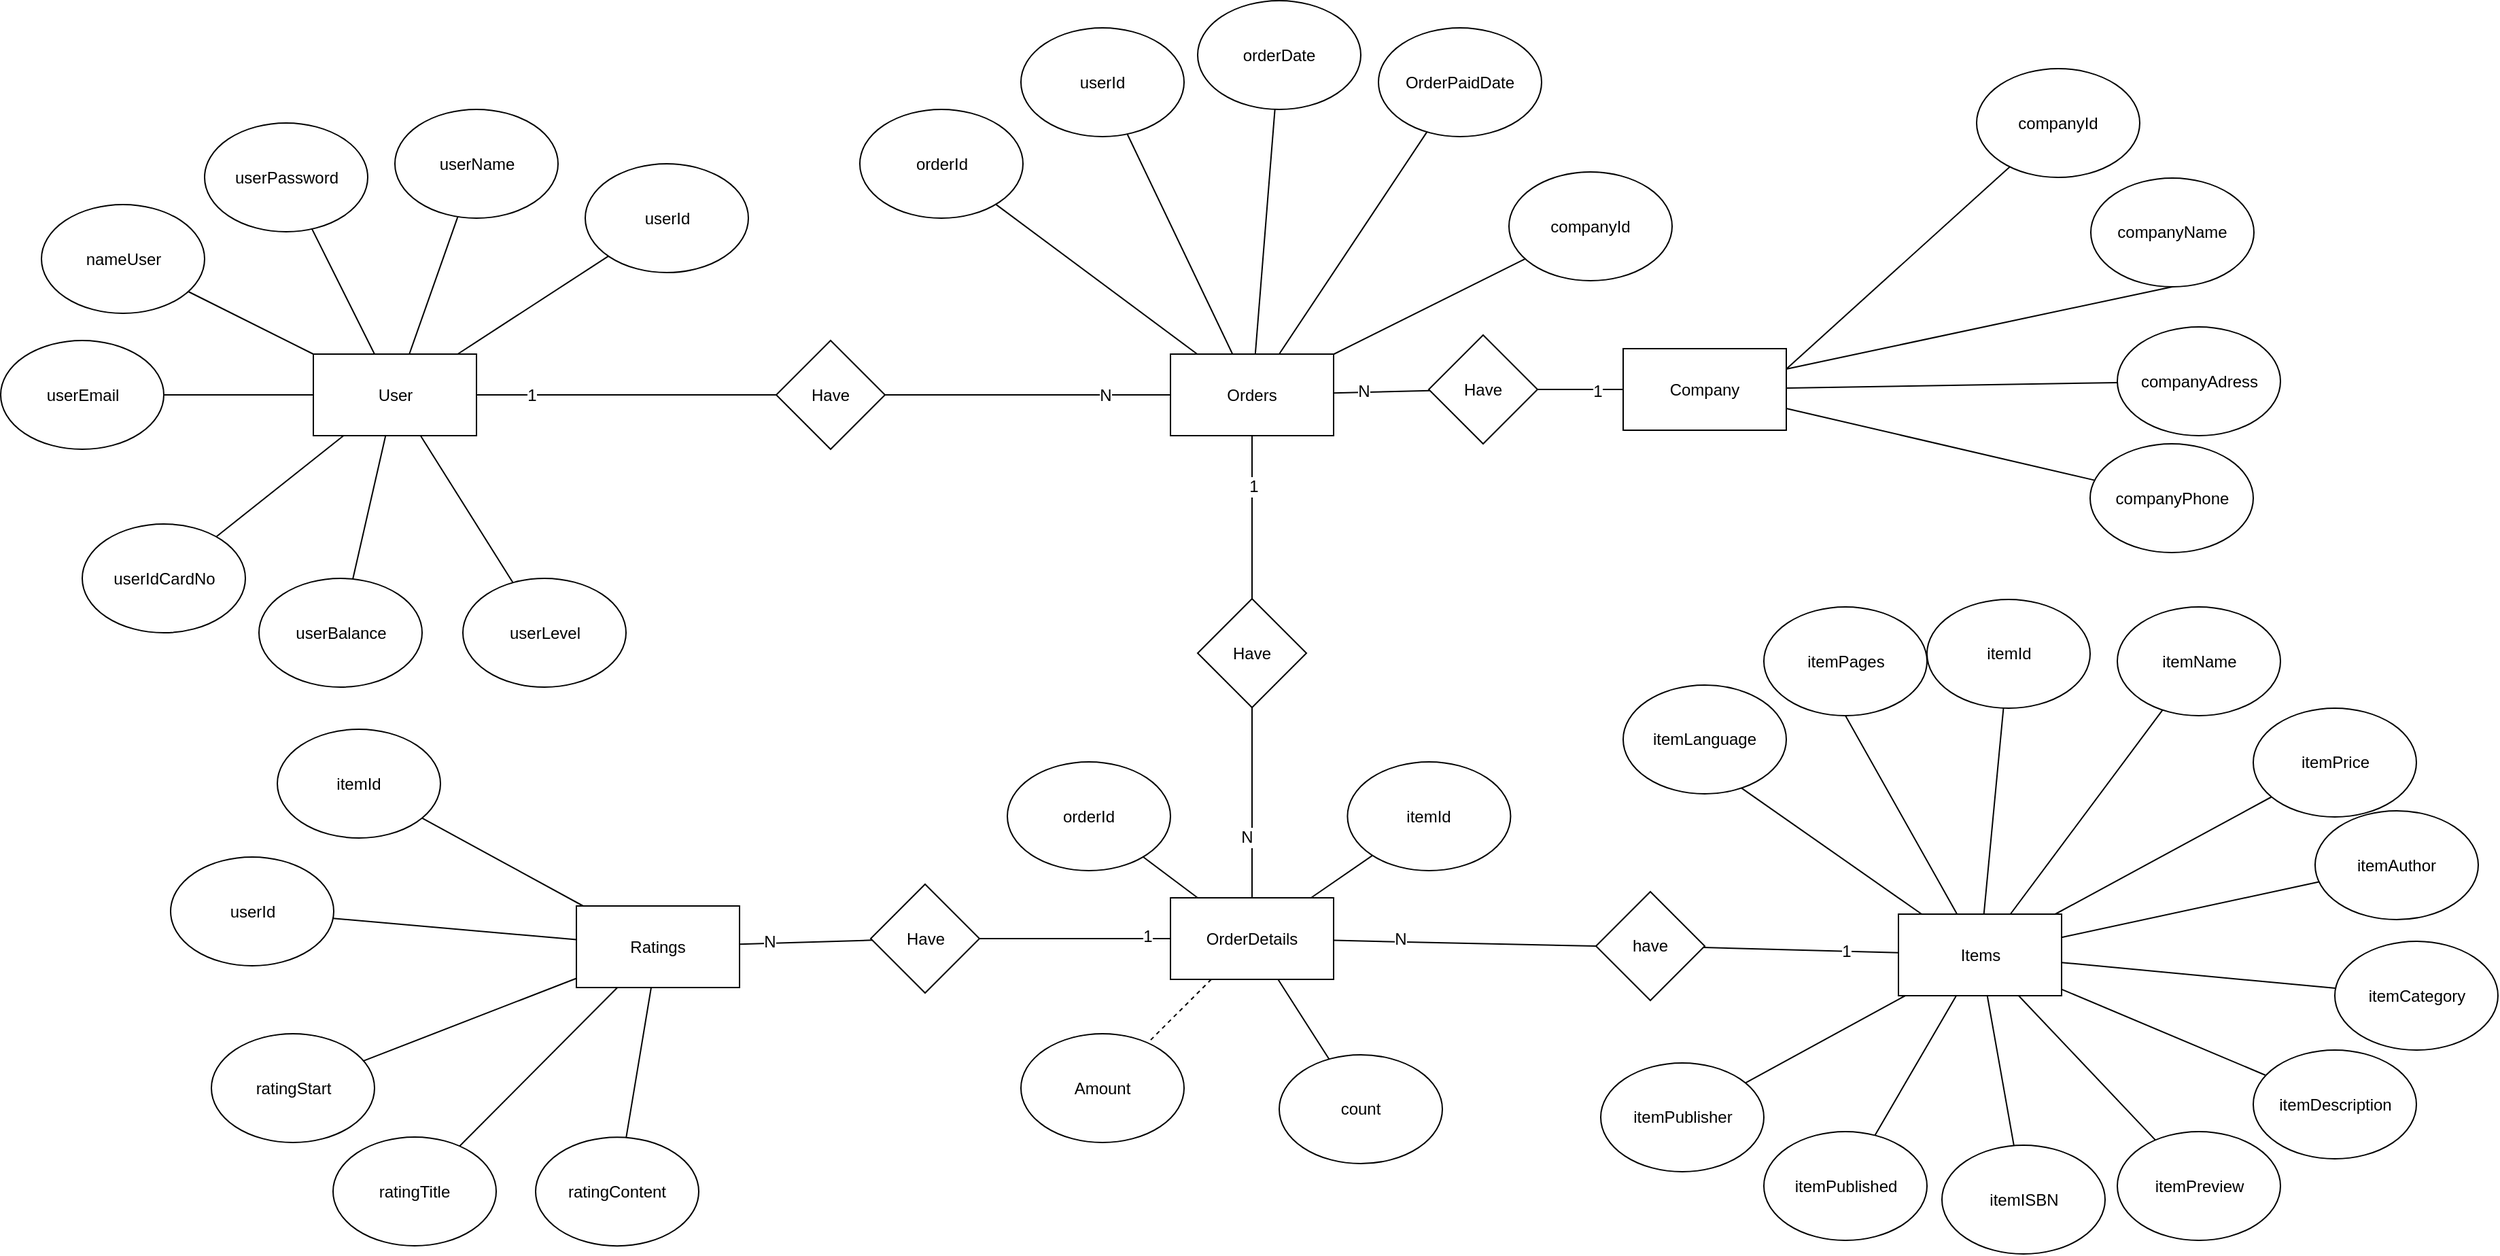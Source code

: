 <mxfile version="10.6.6" type="device"><diagram id="B8fjdtx8XUuWBiJUuwN5" name="Page-1"><mxGraphModel dx="2818" dy="2269" grid="1" gridSize="10" guides="1" tooltips="1" connect="1" arrows="1" fold="1" page="1" pageScale="1" pageWidth="827" pageHeight="1169" math="0" shadow="0"><root><mxCell id="0"/><mxCell id="1" parent="0"/><mxCell id="LwxiWS-IIAqCvhy7_PA3-1" value="Items" style="rounded=0;whiteSpace=wrap;html=1;" parent="1" vertex="1"><mxGeometry x="632.5" y="-387.5" width="120" height="60" as="geometry"/></mxCell><mxCell id="LwxiWS-IIAqCvhy7_PA3-8" value="itemPublisher&lt;br&gt;" style="ellipse;whiteSpace=wrap;html=1;" parent="1" vertex="1"><mxGeometry x="413.5" y="-278" width="120" height="80" as="geometry"/></mxCell><mxCell id="LwxiWS-IIAqCvhy7_PA3-9" value="itemPreview" style="ellipse;whiteSpace=wrap;html=1;" parent="1" vertex="1"><mxGeometry x="793.5" y="-227.5" width="120" height="80" as="geometry"/></mxCell><mxCell id="LwxiWS-IIAqCvhy7_PA3-21" value="itemPrice" style="ellipse;whiteSpace=wrap;html=1;" parent="1" vertex="1"><mxGeometry x="893.5" y="-539" width="120" height="80" as="geometry"/></mxCell><mxCell id="LwxiWS-IIAqCvhy7_PA3-22" value="itemDescription" style="ellipse;whiteSpace=wrap;html=1;" parent="1" vertex="1"><mxGeometry x="893.5" y="-287.5" width="120" height="80" as="geometry"/></mxCell><mxCell id="LwxiWS-IIAqCvhy7_PA3-23" value="itemAuthor" style="ellipse;whiteSpace=wrap;html=1;" parent="1" vertex="1"><mxGeometry x="939" y="-463.5" width="120" height="80" as="geometry"/></mxCell><mxCell id="LwxiWS-IIAqCvhy7_PA3-24" value="itemPublished" style="ellipse;whiteSpace=wrap;html=1;" parent="1" vertex="1"><mxGeometry x="533.5" y="-227.5" width="120" height="80" as="geometry"/></mxCell><mxCell id="LwxiWS-IIAqCvhy7_PA3-25" value="itemPages" style="ellipse;whiteSpace=wrap;html=1;" parent="1" vertex="1"><mxGeometry x="533.5" y="-613.5" width="120" height="80" as="geometry"/></mxCell><mxCell id="LwxiWS-IIAqCvhy7_PA3-26" value="itemISBN" style="ellipse;whiteSpace=wrap;html=1;" parent="1" vertex="1"><mxGeometry x="664.5" y="-217.5" width="120" height="80" as="geometry"/></mxCell><mxCell id="LwxiWS-IIAqCvhy7_PA3-27" value="itemLanguage" style="ellipse;whiteSpace=wrap;html=1;" parent="1" vertex="1"><mxGeometry x="430" y="-556" width="120" height="80" as="geometry"/></mxCell><mxCell id="LwxiWS-IIAqCvhy7_PA3-28" value="itemCategory" style="ellipse;whiteSpace=wrap;html=1;" parent="1" vertex="1"><mxGeometry x="953.5" y="-367.5" width="120" height="80" as="geometry"/></mxCell><mxCell id="LwxiWS-IIAqCvhy7_PA3-29" value="itemName" style="ellipse;whiteSpace=wrap;html=1;" parent="1" vertex="1"><mxGeometry x="793.5" y="-613.5" width="120" height="80" as="geometry"/></mxCell><mxCell id="LwxiWS-IIAqCvhy7_PA3-34" value="User" style="rounded=0;whiteSpace=wrap;html=1;" parent="1" vertex="1"><mxGeometry x="-533.5" y="-799.5" width="120" height="60" as="geometry"/></mxCell><mxCell id="LwxiWS-IIAqCvhy7_PA3-36" value="userEmail" style="ellipse;whiteSpace=wrap;html=1;" parent="1" vertex="1"><mxGeometry x="-763.5" y="-809.5" width="120" height="80" as="geometry"/></mxCell><mxCell id="LwxiWS-IIAqCvhy7_PA3-44" value="userPassword" style="ellipse;whiteSpace=wrap;html=1;" parent="1" vertex="1"><mxGeometry x="-613.5" y="-969.5" width="120" height="80" as="geometry"/></mxCell><mxCell id="LwxiWS-IIAqCvhy7_PA3-50" value="userId" style="ellipse;whiteSpace=wrap;html=1;" parent="1" vertex="1"><mxGeometry x="-333.5" y="-939.5" width="120" height="80" as="geometry"/></mxCell><mxCell id="LwxiWS-IIAqCvhy7_PA3-51" value="userName" style="ellipse;whiteSpace=wrap;html=1;" parent="1" vertex="1"><mxGeometry x="-473.5" y="-979.5" width="120" height="80" as="geometry"/></mxCell><mxCell id="LwxiWS-IIAqCvhy7_PA3-78" value="Orders" style="rounded=0;whiteSpace=wrap;html=1;" parent="1" vertex="1"><mxGeometry x="97" y="-799.5" width="120" height="60" as="geometry"/></mxCell><mxCell id="LwxiWS-IIAqCvhy7_PA3-90" value="Amount" style="ellipse;whiteSpace=wrap;html=1;" parent="1" vertex="1"><mxGeometry x="-13" y="-299.5" width="120" height="80" as="geometry"/></mxCell><mxCell id="LwxiWS-IIAqCvhy7_PA3-94" value="orderDate" style="ellipse;whiteSpace=wrap;html=1;" parent="1" vertex="1"><mxGeometry x="117" y="-1059.5" width="120" height="80" as="geometry"/></mxCell><mxCell id="LwxiWS-IIAqCvhy7_PA3-95" value="orderId" style="ellipse;whiteSpace=wrap;html=1;" parent="1" vertex="1"><mxGeometry x="-131.5" y="-979.5" width="120" height="80" as="geometry"/></mxCell><mxCell id="LwxiWS-IIAqCvhy7_PA3-98" value="itemId" style="ellipse;whiteSpace=wrap;html=1;" parent="1" vertex="1"><mxGeometry x="653.5" y="-619" width="120" height="80" as="geometry"/></mxCell><mxCell id="1ZZPjtE2MYIxebll1UgH-1" value="" style="endArrow=none;html=1;" parent="1" source="1ZZPjtE2MYIxebll1UgH-4" target="LwxiWS-IIAqCvhy7_PA3-34" edge="1"><mxGeometry width="50" height="50" relative="1" as="geometry"><mxPoint x="-153" y="-559.5" as="sourcePoint"/><mxPoint x="-283" y="-199.5" as="targetPoint"/></mxGeometry></mxCell><mxCell id="1ZZPjtE2MYIxebll1UgH-6" value="1" style="text;html=1;resizable=0;points=[];align=center;verticalAlign=middle;labelBackgroundColor=#ffffff;" parent="1ZZPjtE2MYIxebll1UgH-1" vertex="1" connectable="0"><mxGeometry x="0.525" y="6" relative="1" as="geometry"><mxPoint x="-12" y="-6" as="offset"/></mxGeometry></mxCell><mxCell id="1ZZPjtE2MYIxebll1UgH-4" value="Have" style="rhombus;whiteSpace=wrap;html=1;" parent="1" vertex="1"><mxGeometry x="-193" y="-809.5" width="80" height="80" as="geometry"/></mxCell><mxCell id="1ZZPjtE2MYIxebll1UgH-5" value="" style="endArrow=none;html=1;entryX=1;entryY=0.5;entryDx=0;entryDy=0;exitX=0;exitY=0.5;exitDx=0;exitDy=0;" parent="1" source="LwxiWS-IIAqCvhy7_PA3-78" target="1ZZPjtE2MYIxebll1UgH-4" edge="1"><mxGeometry width="50" height="50" relative="1" as="geometry"><mxPoint x="187.143" y="-688.786" as="sourcePoint"/><mxPoint x="-370" y="-441.643" as="targetPoint"/></mxGeometry></mxCell><mxCell id="1ZZPjtE2MYIxebll1UgH-7" value="N" style="text;html=1;resizable=0;points=[];align=center;verticalAlign=middle;labelBackgroundColor=#ffffff;" parent="1ZZPjtE2MYIxebll1UgH-5" vertex="1" connectable="0"><mxGeometry x="-0.537" relative="1" as="geometry"><mxPoint as="offset"/></mxGeometry></mxCell><mxCell id="RCoCI-62YOv6wNdzBF7K-1" value="" style="endArrow=none;html=1;" parent="1" source="LwxiWS-IIAqCvhy7_PA3-34" target="LwxiWS-IIAqCvhy7_PA3-50" edge="1"><mxGeometry width="50" height="50" relative="1" as="geometry"><mxPoint x="-353.5" y="-449.5" as="sourcePoint"/><mxPoint x="-303.5" y="-499.5" as="targetPoint"/></mxGeometry></mxCell><mxCell id="RCoCI-62YOv6wNdzBF7K-2" value="" style="endArrow=none;html=1;" parent="1" source="LwxiWS-IIAqCvhy7_PA3-34" target="LwxiWS-IIAqCvhy7_PA3-51" edge="1"><mxGeometry width="50" height="50" relative="1" as="geometry"><mxPoint x="-258.5" y="-444.5" as="sourcePoint"/><mxPoint x="-249" y="-494.5" as="targetPoint"/></mxGeometry></mxCell><mxCell id="RCoCI-62YOv6wNdzBF7K-3" value="" style="endArrow=none;html=1;" parent="1" source="LwxiWS-IIAqCvhy7_PA3-34" target="LwxiWS-IIAqCvhy7_PA3-44" edge="1"><mxGeometry width="50" height="50" relative="1" as="geometry"><mxPoint x="-248.5" y="-429.559" as="sourcePoint"/><mxPoint x="-248.5" y="-549.559" as="targetPoint"/></mxGeometry></mxCell><mxCell id="RCoCI-62YOv6wNdzBF7K-43" value="" style="endArrow=none;html=1;exitX=0.5;exitY=1;exitDx=0;exitDy=0;" parent="1" source="LwxiWS-IIAqCvhy7_PA3-25" target="LwxiWS-IIAqCvhy7_PA3-1" edge="1"><mxGeometry width="50" height="50" relative="1" as="geometry"><mxPoint x="365.369" y="-442.915" as="sourcePoint"/><mxPoint x="-379" y="-497.5" as="targetPoint"/></mxGeometry></mxCell><mxCell id="RCoCI-62YOv6wNdzBF7K-44" value="" style="endArrow=none;html=1;" parent="1" source="LwxiWS-IIAqCvhy7_PA3-24" target="LwxiWS-IIAqCvhy7_PA3-1" edge="1"><mxGeometry width="50" height="50" relative="1" as="geometry"><mxPoint x="-429" y="-447.5" as="sourcePoint"/><mxPoint x="-379" y="-497.5" as="targetPoint"/></mxGeometry></mxCell><mxCell id="RCoCI-62YOv6wNdzBF7K-45" value="" style="endArrow=none;html=1;" parent="1" source="LwxiWS-IIAqCvhy7_PA3-8" target="LwxiWS-IIAqCvhy7_PA3-1" edge="1"><mxGeometry width="50" height="50" relative="1" as="geometry"><mxPoint x="-429" y="-447.5" as="sourcePoint"/><mxPoint x="-379" y="-497.5" as="targetPoint"/></mxGeometry></mxCell><mxCell id="RCoCI-62YOv6wNdzBF7K-46" value="" style="endArrow=none;html=1;" parent="1" source="LwxiWS-IIAqCvhy7_PA3-23" target="LwxiWS-IIAqCvhy7_PA3-1" edge="1"><mxGeometry width="50" height="50" relative="1" as="geometry"><mxPoint x="-429" y="-447.5" as="sourcePoint"/><mxPoint x="-379" y="-497.5" as="targetPoint"/></mxGeometry></mxCell><mxCell id="RCoCI-62YOv6wNdzBF7K-47" value="" style="endArrow=none;html=1;" parent="1" source="LwxiWS-IIAqCvhy7_PA3-98" target="LwxiWS-IIAqCvhy7_PA3-1" edge="1"><mxGeometry width="50" height="50" relative="1" as="geometry"><mxPoint x="-429" y="-447.5" as="sourcePoint"/><mxPoint x="-379" y="-497.5" as="targetPoint"/></mxGeometry></mxCell><mxCell id="RCoCI-62YOv6wNdzBF7K-48" value="" style="endArrow=none;html=1;entryX=0.726;entryY=0.948;entryDx=0;entryDy=0;entryPerimeter=0;" parent="1" source="LwxiWS-IIAqCvhy7_PA3-1" target="LwxiWS-IIAqCvhy7_PA3-27" edge="1"><mxGeometry width="50" height="50" relative="1" as="geometry"><mxPoint x="-429" y="-447.5" as="sourcePoint"/><mxPoint x="379.452" y="-349.108" as="targetPoint"/></mxGeometry></mxCell><mxCell id="RCoCI-62YOv6wNdzBF7K-49" value="" style="endArrow=none;html=1;" parent="1" source="LwxiWS-IIAqCvhy7_PA3-1" target="LwxiWS-IIAqCvhy7_PA3-26" edge="1"><mxGeometry width="50" height="50" relative="1" as="geometry"><mxPoint x="-429" y="-447.5" as="sourcePoint"/><mxPoint x="-218.5" y="-887.5" as="targetPoint"/></mxGeometry></mxCell><mxCell id="RCoCI-62YOv6wNdzBF7K-50" value="" style="endArrow=none;html=1;" parent="1" source="LwxiWS-IIAqCvhy7_PA3-28" target="LwxiWS-IIAqCvhy7_PA3-1" edge="1"><mxGeometry width="50" height="50" relative="1" as="geometry"><mxPoint x="-129" y="-907.5" as="sourcePoint"/><mxPoint x="-105.5" y="-867.5" as="targetPoint"/></mxGeometry></mxCell><mxCell id="RCoCI-62YOv6wNdzBF7K-52" value="" style="endArrow=none;html=1;" parent="1" source="LwxiWS-IIAqCvhy7_PA3-21" target="LwxiWS-IIAqCvhy7_PA3-1" edge="1"><mxGeometry width="50" height="50" relative="1" as="geometry"><mxPoint x="81" y="-927.5" as="sourcePoint"/><mxPoint x="-379" y="-497.5" as="targetPoint"/></mxGeometry></mxCell><mxCell id="RCoCI-62YOv6wNdzBF7K-57" value="" style="endArrow=none;html=1;" parent="1" source="LwxiWS-IIAqCvhy7_PA3-94" target="LwxiWS-IIAqCvhy7_PA3-78" edge="1"><mxGeometry width="50" height="50" relative="1" as="geometry"><mxPoint x="37" y="-689.5" as="sourcePoint"/><mxPoint x="157" y="-639.5" as="targetPoint"/></mxGeometry></mxCell><mxCell id="RCoCI-62YOv6wNdzBF7K-59" value="" style="endArrow=none;html=1;" parent="1" source="LwxiWS-IIAqCvhy7_PA3-95" target="LwxiWS-IIAqCvhy7_PA3-78" edge="1"><mxGeometry width="50" height="50" relative="1" as="geometry"><mxPoint x="337" y="-719.5" as="sourcePoint"/><mxPoint x="237" y="-474.5" as="targetPoint"/></mxGeometry></mxCell><mxCell id="RCoCI-62YOv6wNdzBF7K-64" value="OrderDetails" style="rounded=0;whiteSpace=wrap;html=1;" parent="1" vertex="1"><mxGeometry x="97" y="-399.5" width="120" height="60" as="geometry"/></mxCell><mxCell id="RCoCI-62YOv6wNdzBF7K-68" value="itemId" style="ellipse;whiteSpace=wrap;html=1;" parent="1" vertex="1"><mxGeometry x="227.206" y="-499.5" width="120" height="80" as="geometry"/></mxCell><mxCell id="RCoCI-62YOv6wNdzBF7K-69" value="count" style="ellipse;whiteSpace=wrap;html=1;" parent="1" vertex="1"><mxGeometry x="177" y="-284" width="120" height="80" as="geometry"/></mxCell><mxCell id="RCoCI-62YOv6wNdzBF7K-74" value="orderId&lt;br&gt;" style="ellipse;whiteSpace=wrap;html=1;" parent="1" vertex="1"><mxGeometry x="-23" y="-499.5" width="120" height="80" as="geometry"/></mxCell><mxCell id="RCoCI-62YOv6wNdzBF7K-86" value="" style="endArrow=none;html=1;" parent="1" source="RCoCI-62YOv6wNdzBF7K-74" target="RCoCI-62YOv6wNdzBF7K-64" edge="1"><mxGeometry width="50" height="50" relative="1" as="geometry"><mxPoint x="-4.5" y="-224.5" as="sourcePoint"/><mxPoint x="-314.5" y="205.5" as="targetPoint"/></mxGeometry></mxCell><mxCell id="RCoCI-62YOv6wNdzBF7K-87" value="" style="endArrow=none;html=1;" parent="1" source="RCoCI-62YOv6wNdzBF7K-68" target="RCoCI-62YOv6wNdzBF7K-64" edge="1"><mxGeometry width="50" height="50" relative="1" as="geometry"><mxPoint x="145.5" y="-224.5" as="sourcePoint"/><mxPoint x="-314.5" y="205.5" as="targetPoint"/></mxGeometry></mxCell><mxCell id="RCoCI-62YOv6wNdzBF7K-101" value="have&lt;br&gt;" style="rhombus;whiteSpace=wrap;html=1;" parent="1" vertex="1"><mxGeometry x="410" y="-404" width="80" height="80" as="geometry"/></mxCell><mxCell id="P0OIAVo2PdF__6p0k3uB-4" value="" style="endArrow=none;html=1;" parent="1" source="LwxiWS-IIAqCvhy7_PA3-9" target="LwxiWS-IIAqCvhy7_PA3-1" edge="1"><mxGeometry width="50" height="50" relative="1" as="geometry"><mxPoint x="-508.5" y="-687.5" as="sourcePoint"/><mxPoint x="-458.5" y="-737.5" as="targetPoint"/></mxGeometry></mxCell><mxCell id="P0OIAVo2PdF__6p0k3uB-5" value="" style="endArrow=none;html=1;" parent="1" source="LwxiWS-IIAqCvhy7_PA3-1" target="LwxiWS-IIAqCvhy7_PA3-29" edge="1"><mxGeometry width="50" height="50" relative="1" as="geometry"><mxPoint x="-418.5" y="-737.5" as="sourcePoint"/><mxPoint x="-29" y="-967.5" as="targetPoint"/></mxGeometry></mxCell><mxCell id="P0OIAVo2PdF__6p0k3uB-11" value="" style="endArrow=none;html=1;exitX=0;exitY=0.5;exitDx=0;exitDy=0;" parent="1" source="RCoCI-62YOv6wNdzBF7K-101" target="RCoCI-62YOv6wNdzBF7K-64" edge="1"><mxGeometry width="50" height="50" relative="1" as="geometry"><mxPoint x="-123" y="-259.5" as="sourcePoint"/><mxPoint x="-73" y="-309.5" as="targetPoint"/></mxGeometry></mxCell><mxCell id="P0OIAVo2PdF__6p0k3uB-15" value="N" style="text;html=1;resizable=0;points=[];align=center;verticalAlign=middle;labelBackgroundColor=#ffffff;" parent="P0OIAVo2PdF__6p0k3uB-11" vertex="1" connectable="0"><mxGeometry x="0.491" y="-2" relative="1" as="geometry"><mxPoint as="offset"/></mxGeometry></mxCell><mxCell id="P0OIAVo2PdF__6p0k3uB-13" value="" style="endArrow=none;html=1;" parent="1" source="LwxiWS-IIAqCvhy7_PA3-1" target="RCoCI-62YOv6wNdzBF7K-101" edge="1"><mxGeometry width="50" height="50" relative="1" as="geometry"><mxPoint x="887" y="-524" as="sourcePoint"/><mxPoint x="937" y="-574" as="targetPoint"/></mxGeometry></mxCell><mxCell id="radlek5F_pTzeYjUB57Z-2" value="1" style="text;html=1;resizable=0;points=[];align=center;verticalAlign=middle;labelBackgroundColor=#ffffff;" vertex="1" connectable="0" parent="P0OIAVo2PdF__6p0k3uB-13"><mxGeometry x="-0.497" y="4" relative="1" as="geometry"><mxPoint x="-3" y="-4" as="offset"/></mxGeometry></mxCell><mxCell id="P0OIAVo2PdF__6p0k3uB-14" value="" style="endArrow=none;html=1;" parent="1" source="RCoCI-62YOv6wNdzBF7K-69" target="RCoCI-62YOv6wNdzBF7K-64" edge="1"><mxGeometry width="50" height="50" relative="1" as="geometry"><mxPoint x="-273" y="-329.5" as="sourcePoint"/><mxPoint x="-233" y="-369.5" as="targetPoint"/></mxGeometry></mxCell><mxCell id="P0OIAVo2PdF__6p0k3uB-22" value="" style="endArrow=none;dashed=1;html=1;" parent="1" source="RCoCI-62YOv6wNdzBF7K-64" target="LwxiWS-IIAqCvhy7_PA3-90" edge="1"><mxGeometry width="50" height="50" relative="1" as="geometry"><mxPoint x="287" y="-689.5" as="sourcePoint"/><mxPoint x="337" y="-739.5" as="targetPoint"/></mxGeometry></mxCell><mxCell id="P0OIAVo2PdF__6p0k3uB-23" value="" style="endArrow=none;html=1;" parent="1" source="LwxiWS-IIAqCvhy7_PA3-1" target="LwxiWS-IIAqCvhy7_PA3-22" edge="1"><mxGeometry width="50" height="50" relative="1" as="geometry"><mxPoint x="41.5" y="-857.5" as="sourcePoint"/><mxPoint x="91.5" y="-907.5" as="targetPoint"/></mxGeometry></mxCell><mxCell id="P0OIAVo2PdF__6p0k3uB-25" value="Have" style="rhombus;whiteSpace=wrap;html=1;" parent="1" vertex="1"><mxGeometry x="117" y="-619.5" width="80" height="80" as="geometry"/></mxCell><mxCell id="P0OIAVo2PdF__6p0k3uB-26" value="" style="endArrow=none;html=1;" parent="1" source="P0OIAVo2PdF__6p0k3uB-25" target="LwxiWS-IIAqCvhy7_PA3-78" edge="1"><mxGeometry width="50" height="50" relative="1" as="geometry"><mxPoint x="147" y="-639.5" as="sourcePoint"/><mxPoint x="197" y="-689.5" as="targetPoint"/></mxGeometry></mxCell><mxCell id="P0OIAVo2PdF__6p0k3uB-29" value="1" style="text;html=1;resizable=0;points=[];align=center;verticalAlign=middle;labelBackgroundColor=#ffffff;" parent="P0OIAVo2PdF__6p0k3uB-26" vertex="1" connectable="0"><mxGeometry x="0.375" y="-1" relative="1" as="geometry"><mxPoint as="offset"/></mxGeometry></mxCell><mxCell id="P0OIAVo2PdF__6p0k3uB-27" value="" style="endArrow=none;html=1;" parent="1" source="RCoCI-62YOv6wNdzBF7K-64" target="P0OIAVo2PdF__6p0k3uB-25" edge="1"><mxGeometry width="50" height="50" relative="1" as="geometry"><mxPoint x="337" y="-379.5" as="sourcePoint"/><mxPoint x="317" y="-519.5" as="targetPoint"/></mxGeometry></mxCell><mxCell id="P0OIAVo2PdF__6p0k3uB-30" value="N" style="text;html=1;resizable=0;points=[];align=center;verticalAlign=middle;labelBackgroundColor=#ffffff;" parent="P0OIAVo2PdF__6p0k3uB-27" vertex="1" connectable="0"><mxGeometry x="-0.407" y="4" relative="1" as="geometry"><mxPoint x="-0.5" y="-3" as="offset"/></mxGeometry></mxCell><mxCell id="0nqi2Ube4NkctoNlduHj-3" value="OrderPaidDate" style="ellipse;whiteSpace=wrap;html=1;" parent="1" vertex="1"><mxGeometry x="250" y="-1039.5" width="120" height="80" as="geometry"/></mxCell><mxCell id="0nqi2Ube4NkctoNlduHj-4" value="" style="endArrow=none;html=1;" parent="1" source="LwxiWS-IIAqCvhy7_PA3-78" target="0nqi2Ube4NkctoNlduHj-3" edge="1"><mxGeometry width="50" height="50" relative="1" as="geometry"><mxPoint x="267" y="-757.506" as="sourcePoint"/><mxPoint x="457.5" y="-634.5" as="targetPoint"/></mxGeometry></mxCell><mxCell id="0nqi2Ube4NkctoNlduHj-17" value="userLevel" style="ellipse;whiteSpace=wrap;html=1;" parent="1" vertex="1"><mxGeometry x="-423.5" y="-634.5" width="120" height="80" as="geometry"/></mxCell><mxCell id="0nqi2Ube4NkctoNlduHj-18" value="" style="endArrow=none;html=1;" parent="1" source="LwxiWS-IIAqCvhy7_PA3-34" target="0nqi2Ube4NkctoNlduHj-17" edge="1"><mxGeometry width="50" height="50" relative="1" as="geometry"><mxPoint x="-523.5" y="-749.9" as="sourcePoint"/><mxPoint x="-655.157" y="-728.835" as="targetPoint"/></mxGeometry></mxCell><mxCell id="cDNMXbCX-yQ1hIqNWgTa-1" value="" style="endArrow=none;html=1;" parent="1" source="LwxiWS-IIAqCvhy7_PA3-34" target="LwxiWS-IIAqCvhy7_PA3-36" edge="1"><mxGeometry width="50" height="50" relative="1" as="geometry"><mxPoint x="-483.5" y="-839.5" as="sourcePoint"/><mxPoint x="-433.5" y="-889.5" as="targetPoint"/></mxGeometry></mxCell><mxCell id="cDNMXbCX-yQ1hIqNWgTa-2" value="nameUser" style="ellipse;whiteSpace=wrap;html=1;" parent="1" vertex="1"><mxGeometry x="-733.5" y="-909.5" width="120" height="80" as="geometry"/></mxCell><mxCell id="cDNMXbCX-yQ1hIqNWgTa-3" value="" style="endArrow=none;html=1;" parent="1" source="LwxiWS-IIAqCvhy7_PA3-34" target="cDNMXbCX-yQ1hIqNWgTa-2" edge="1"><mxGeometry width="50" height="50" relative="1" as="geometry"><mxPoint x="-375.887" y="-799.5" as="sourcePoint"/><mxPoint x="-251.5" y="-879.5" as="targetPoint"/></mxGeometry></mxCell><mxCell id="cDNMXbCX-yQ1hIqNWgTa-4" value="userBalance" style="ellipse;whiteSpace=wrap;html=1;" parent="1" vertex="1"><mxGeometry x="-573.5" y="-634.5" width="120" height="80" as="geometry"/></mxCell><mxCell id="cDNMXbCX-yQ1hIqNWgTa-5" value="" style="endArrow=none;html=1;" parent="1" source="LwxiWS-IIAqCvhy7_PA3-34" target="cDNMXbCX-yQ1hIqNWgTa-4" edge="1"><mxGeometry width="50" height="50" relative="1" as="geometry"><mxPoint x="-357.964" y="-709.5" as="sourcePoint"/><mxPoint x="-514.657" y="-698.835" as="targetPoint"/></mxGeometry></mxCell><mxCell id="cDNMXbCX-yQ1hIqNWgTa-6" value="userIdCardNo" style="ellipse;whiteSpace=wrap;html=1;" parent="1" vertex="1"><mxGeometry x="-703.5" y="-674.5" width="120" height="80" as="geometry"/></mxCell><mxCell id="cDNMXbCX-yQ1hIqNWgTa-7" value="" style="endArrow=none;html=1;" parent="1" source="LwxiWS-IIAqCvhy7_PA3-34" target="cDNMXbCX-yQ1hIqNWgTa-6" edge="1"><mxGeometry width="50" height="50" relative="1" as="geometry"><mxPoint x="-338.571" y="-749.5" as="sourcePoint"/><mxPoint x="-383.157" y="-708.835" as="targetPoint"/></mxGeometry></mxCell><mxCell id="cDNMXbCX-yQ1hIqNWgTa-8" value="userId" style="ellipse;whiteSpace=wrap;html=1;" parent="1" vertex="1"><mxGeometry x="-13" y="-1039.5" width="120" height="80" as="geometry"/></mxCell><mxCell id="cDNMXbCX-yQ1hIqNWgTa-9" value="" style="endArrow=none;html=1;" parent="1" source="LwxiWS-IIAqCvhy7_PA3-78" target="cDNMXbCX-yQ1hIqNWgTa-8" edge="1"><mxGeometry width="50" height="50" relative="1" as="geometry"><mxPoint x="253.457" y="-729.5" as="sourcePoint"/><mxPoint x="534" y="-564.5" as="targetPoint"/></mxGeometry></mxCell><mxCell id="cDNMXbCX-yQ1hIqNWgTa-10" value="Company" style="rounded=0;whiteSpace=wrap;html=1;" parent="1" vertex="1"><mxGeometry x="430" y="-803.5" width="120" height="60" as="geometry"/></mxCell><mxCell id="cDNMXbCX-yQ1hIqNWgTa-11" value="companyAdress" style="ellipse;whiteSpace=wrap;html=1;" parent="1" vertex="1"><mxGeometry x="793.5" y="-819.5" width="120" height="80" as="geometry"/></mxCell><mxCell id="cDNMXbCX-yQ1hIqNWgTa-12" value="companyId" style="ellipse;whiteSpace=wrap;html=1;" parent="1" vertex="1"><mxGeometry x="690" y="-1009.5" width="120" height="80" as="geometry"/></mxCell><mxCell id="cDNMXbCX-yQ1hIqNWgTa-13" value="companyName" style="ellipse;whiteSpace=wrap;html=1;" parent="1" vertex="1"><mxGeometry x="774" y="-929" width="120" height="80" as="geometry"/></mxCell><mxCell id="cDNMXbCX-yQ1hIqNWgTa-14" value="" style="endArrow=none;html=1;entryX=1;entryY=0.25;entryDx=0;entryDy=0;" parent="1" source="cDNMXbCX-yQ1hIqNWgTa-12" target="cDNMXbCX-yQ1hIqNWgTa-10" edge="1"><mxGeometry width="50" height="50" relative="1" as="geometry"><mxPoint x="526" y="-634.5" as="sourcePoint"/><mxPoint x="646" y="-584.5" as="targetPoint"/></mxGeometry></mxCell><mxCell id="cDNMXbCX-yQ1hIqNWgTa-15" value="" style="endArrow=none;html=1;entryX=1;entryY=0.25;entryDx=0;entryDy=0;exitX=0.5;exitY=1;exitDx=0;exitDy=0;" parent="1" source="cDNMXbCX-yQ1hIqNWgTa-13" target="cDNMXbCX-yQ1hIqNWgTa-10" edge="1"><mxGeometry width="50" height="50" relative="1" as="geometry"><mxPoint x="826" y="-664.5" as="sourcePoint"/><mxPoint x="726" y="-419.5" as="targetPoint"/></mxGeometry></mxCell><mxCell id="cDNMXbCX-yQ1hIqNWgTa-17" value="companyPhone" style="ellipse;whiteSpace=wrap;html=1;" parent="1" vertex="1"><mxGeometry x="773.5" y="-733.5" width="120" height="80" as="geometry"/></mxCell><mxCell id="cDNMXbCX-yQ1hIqNWgTa-18" value="" style="endArrow=none;html=1;" parent="1" source="cDNMXbCX-yQ1hIqNWgTa-10" target="cDNMXbCX-yQ1hIqNWgTa-17" edge="1"><mxGeometry width="50" height="50" relative="1" as="geometry"><mxPoint x="756" y="-702.506" as="sourcePoint"/><mxPoint x="946.5" y="-579.5" as="targetPoint"/></mxGeometry></mxCell><mxCell id="cDNMXbCX-yQ1hIqNWgTa-21" value="" style="endArrow=none;html=1;" parent="1" source="cDNMXbCX-yQ1hIqNWgTa-10" target="cDNMXbCX-yQ1hIqNWgTa-11" edge="1"><mxGeometry width="50" height="50" relative="1" as="geometry"><mxPoint x="636.5" y="-824.5" as="sourcePoint"/><mxPoint x="686.5" y="-874.5" as="targetPoint"/></mxGeometry></mxCell><mxCell id="cDNMXbCX-yQ1hIqNWgTa-22" value="Have" style="rhombus;whiteSpace=wrap;html=1;" parent="1" vertex="1"><mxGeometry x="287" y="-813.5" width="80" height="80" as="geometry"/></mxCell><mxCell id="cDNMXbCX-yQ1hIqNWgTa-23" value="" style="endArrow=none;html=1;" parent="1" source="cDNMXbCX-yQ1hIqNWgTa-22" target="LwxiWS-IIAqCvhy7_PA3-78" edge="1"><mxGeometry width="50" height="50" relative="1" as="geometry"><mxPoint x="400" y="-779.5" as="sourcePoint"/><mxPoint x="424.132" y="-879.5" as="targetPoint"/></mxGeometry></mxCell><mxCell id="cDNMXbCX-yQ1hIqNWgTa-24" value="N" style="text;html=1;resizable=0;points=[];align=center;verticalAlign=middle;labelBackgroundColor=#ffffff;" parent="cDNMXbCX-yQ1hIqNWgTa-23" vertex="1" connectable="0"><mxGeometry x="0.375" y="-1" relative="1" as="geometry"><mxPoint as="offset"/></mxGeometry></mxCell><mxCell id="cDNMXbCX-yQ1hIqNWgTa-25" value="" style="endArrow=none;html=1;exitX=0;exitY=0.5;exitDx=0;exitDy=0;" parent="1" source="cDNMXbCX-yQ1hIqNWgTa-10" target="cDNMXbCX-yQ1hIqNWgTa-22" edge="1"><mxGeometry width="50" height="50" relative="1" as="geometry"><mxPoint x="586.295" y="-529.5" as="sourcePoint"/><mxPoint x="570" y="-659.5" as="targetPoint"/></mxGeometry></mxCell><mxCell id="cDNMXbCX-yQ1hIqNWgTa-26" value="1" style="text;html=1;resizable=0;points=[];align=center;verticalAlign=middle;labelBackgroundColor=#ffffff;" parent="cDNMXbCX-yQ1hIqNWgTa-25" vertex="1" connectable="0"><mxGeometry x="-0.407" y="4" relative="1" as="geometry"><mxPoint x="-0.5" y="-3" as="offset"/></mxGeometry></mxCell><mxCell id="q0Ns4YF4ctNwrWptymO3-1" value="Ratings" style="rounded=0;whiteSpace=wrap;html=1;" parent="1" vertex="1"><mxGeometry x="-340" y="-393.5" width="120" height="60" as="geometry"/></mxCell><mxCell id="q0Ns4YF4ctNwrWptymO3-4" value="ratingStart" style="ellipse;whiteSpace=wrap;html=1;" parent="1" vertex="1"><mxGeometry x="-608.5" y="-299.5" width="120" height="80" as="geometry"/></mxCell><mxCell id="q0Ns4YF4ctNwrWptymO3-6" value="&lt;span&gt;ratingTitle&lt;/span&gt;" style="ellipse;whiteSpace=wrap;html=1;" parent="1" vertex="1"><mxGeometry x="-519" y="-223.5" width="120" height="80" as="geometry"/></mxCell><mxCell id="q0Ns4YF4ctNwrWptymO3-11" value="ratingContent" style="ellipse;whiteSpace=wrap;html=1;" parent="1" vertex="1"><mxGeometry x="-370" y="-223.429" width="120" height="80" as="geometry"/></mxCell><mxCell id="q0Ns4YF4ctNwrWptymO3-12" value="itemId" style="ellipse;whiteSpace=wrap;html=1;" parent="1" vertex="1"><mxGeometry x="-560" y="-523.5" width="120" height="80" as="geometry"/></mxCell><mxCell id="q0Ns4YF4ctNwrWptymO3-13" value="userId" style="ellipse;whiteSpace=wrap;html=1;" parent="1" vertex="1"><mxGeometry x="-638.5" y="-429.5" width="120" height="80" as="geometry"/></mxCell><mxCell id="q0Ns4YF4ctNwrWptymO3-17" value="" style="endArrow=none;html=1;" parent="1" source="q0Ns4YF4ctNwrWptymO3-6" target="q0Ns4YF4ctNwrWptymO3-1" edge="1"><mxGeometry width="50" height="50" relative="1" as="geometry"><mxPoint x="-1381.5" y="-279.5" as="sourcePoint"/><mxPoint x="-1331.5" y="-329.5" as="targetPoint"/></mxGeometry></mxCell><mxCell id="q0Ns4YF4ctNwrWptymO3-18" value="" style="endArrow=none;html=1;" parent="1" source="q0Ns4YF4ctNwrWptymO3-13" target="q0Ns4YF4ctNwrWptymO3-1" edge="1"><mxGeometry width="50" height="50" relative="1" as="geometry"><mxPoint x="-1381.5" y="-279.5" as="sourcePoint"/><mxPoint x="-1331.5" y="-329.5" as="targetPoint"/></mxGeometry></mxCell><mxCell id="q0Ns4YF4ctNwrWptymO3-21" value="" style="endArrow=none;html=1;" parent="1" source="q0Ns4YF4ctNwrWptymO3-11" target="q0Ns4YF4ctNwrWptymO3-1" edge="1"><mxGeometry width="50" height="50" relative="1" as="geometry"><mxPoint x="-1081.5" y="-739.5" as="sourcePoint"/><mxPoint x="-1058" y="-699.5" as="targetPoint"/></mxGeometry></mxCell><mxCell id="q0Ns4YF4ctNwrWptymO3-22" value="" style="endArrow=none;html=1;" parent="1" source="q0Ns4YF4ctNwrWptymO3-4" target="q0Ns4YF4ctNwrWptymO3-1" edge="1"><mxGeometry width="50" height="50" relative="1" as="geometry"><mxPoint x="-871.5" y="-759.5" as="sourcePoint"/><mxPoint x="-1331.5" y="-329.5" as="targetPoint"/></mxGeometry></mxCell><mxCell id="q0Ns4YF4ctNwrWptymO3-24" value="" style="endArrow=none;html=1;" parent="1" source="q0Ns4YF4ctNwrWptymO3-1" target="q0Ns4YF4ctNwrWptymO3-12" edge="1"><mxGeometry width="50" height="50" relative="1" as="geometry"><mxPoint x="-1371" y="-569.5" as="sourcePoint"/><mxPoint x="-981.5" y="-799.5" as="targetPoint"/></mxGeometry></mxCell><mxCell id="q0Ns4YF4ctNwrWptymO3-26" value="" style="endArrow=none;html=1;" parent="1" source="q0Ns4YF4ctNwrWptymO3-27" target="q0Ns4YF4ctNwrWptymO3-1" edge="1"><mxGeometry width="50" height="50" relative="1" as="geometry"><mxPoint x="-593" y="-9.5" as="sourcePoint"/><mxPoint x="-543" y="-59.5" as="targetPoint"/></mxGeometry></mxCell><mxCell id="q0Ns4YF4ctNwrWptymO3-30" value="N" style="text;html=1;resizable=0;points=[];align=center;verticalAlign=middle;labelBackgroundColor=#ffffff;" parent="q0Ns4YF4ctNwrWptymO3-26" vertex="1" connectable="0"><mxGeometry x="0.556" y="-1" relative="1" as="geometry"><mxPoint as="offset"/></mxGeometry></mxCell><mxCell id="q0Ns4YF4ctNwrWptymO3-27" value="Have" style="rhombus;whiteSpace=wrap;html=1;" parent="1" vertex="1"><mxGeometry x="-123.5" y="-409.5" width="80" height="80" as="geometry"/></mxCell><mxCell id="q0Ns4YF4ctNwrWptymO3-28" value="" style="endArrow=none;html=1;" parent="1" source="q0Ns4YF4ctNwrWptymO3-27" target="RCoCI-62YOv6wNdzBF7K-64" edge="1"><mxGeometry width="50" height="50" relative="1" as="geometry"><mxPoint x="-303" y="120.5" as="sourcePoint"/><mxPoint x="-13" y="-49.5" as="targetPoint"/></mxGeometry></mxCell><mxCell id="q0Ns4YF4ctNwrWptymO3-29" value="1" style="text;html=1;resizable=0;points=[];align=center;verticalAlign=middle;labelBackgroundColor=#ffffff;" parent="q0Ns4YF4ctNwrWptymO3-28" vertex="1" connectable="0"><mxGeometry x="0.754" y="2" relative="1" as="geometry"><mxPoint as="offset"/></mxGeometry></mxCell><mxCell id="radlek5F_pTzeYjUB57Z-3" value="companyId" style="ellipse;whiteSpace=wrap;html=1;" vertex="1" parent="1"><mxGeometry x="346" y="-933.5" width="120" height="80" as="geometry"/></mxCell><mxCell id="radlek5F_pTzeYjUB57Z-4" value="" style="endArrow=none;html=1;" edge="1" parent="1" target="radlek5F_pTzeYjUB57Z-3" source="LwxiWS-IIAqCvhy7_PA3-78"><mxGeometry width="50" height="50" relative="1" as="geometry"><mxPoint x="228.445" y="-743.5" as="sourcePoint"/><mxPoint x="553.5" y="-528.5" as="targetPoint"/></mxGeometry></mxCell></root></mxGraphModel></diagram></mxfile>